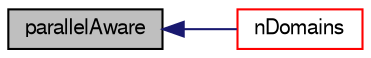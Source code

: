 digraph "parallelAware"
{
  bgcolor="transparent";
  edge [fontname="FreeSans",fontsize="10",labelfontname="FreeSans",labelfontsize="10"];
  node [fontname="FreeSans",fontsize="10",shape=record];
  rankdir="LR";
  Node323 [label="parallelAware",height=0.2,width=0.4,color="black", fillcolor="grey75", style="filled", fontcolor="black"];
  Node323 -> Node324 [dir="back",color="midnightblue",fontsize="10",style="solid",fontname="FreeSans"];
  Node324 [label="nDomains",height=0.2,width=0.4,color="red",URL="$a28594.html#a1b33774b594eb59235dd8774688ba2a9"];
}
